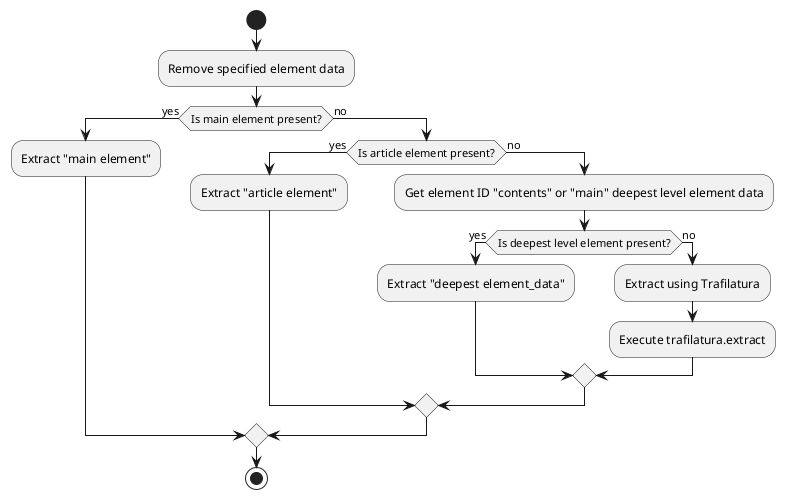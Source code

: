 @startuml
start
:Remove specified element data;
if (Is main element present?) then (yes)
  :Extract "main element";
else (no)
  if (Is article element present?) then (yes)
    :Extract "article element";
  else (no)
    :Get element ID "contents" or "main" deepest level element data;
    if (Is deepest level element present?) then (yes)
      :Extract "deepest element_data";
    else (no)
      :Extract using Trafilatura;
      :Execute trafilatura.extract;
    endif
  endif
endif
stop
@enduml